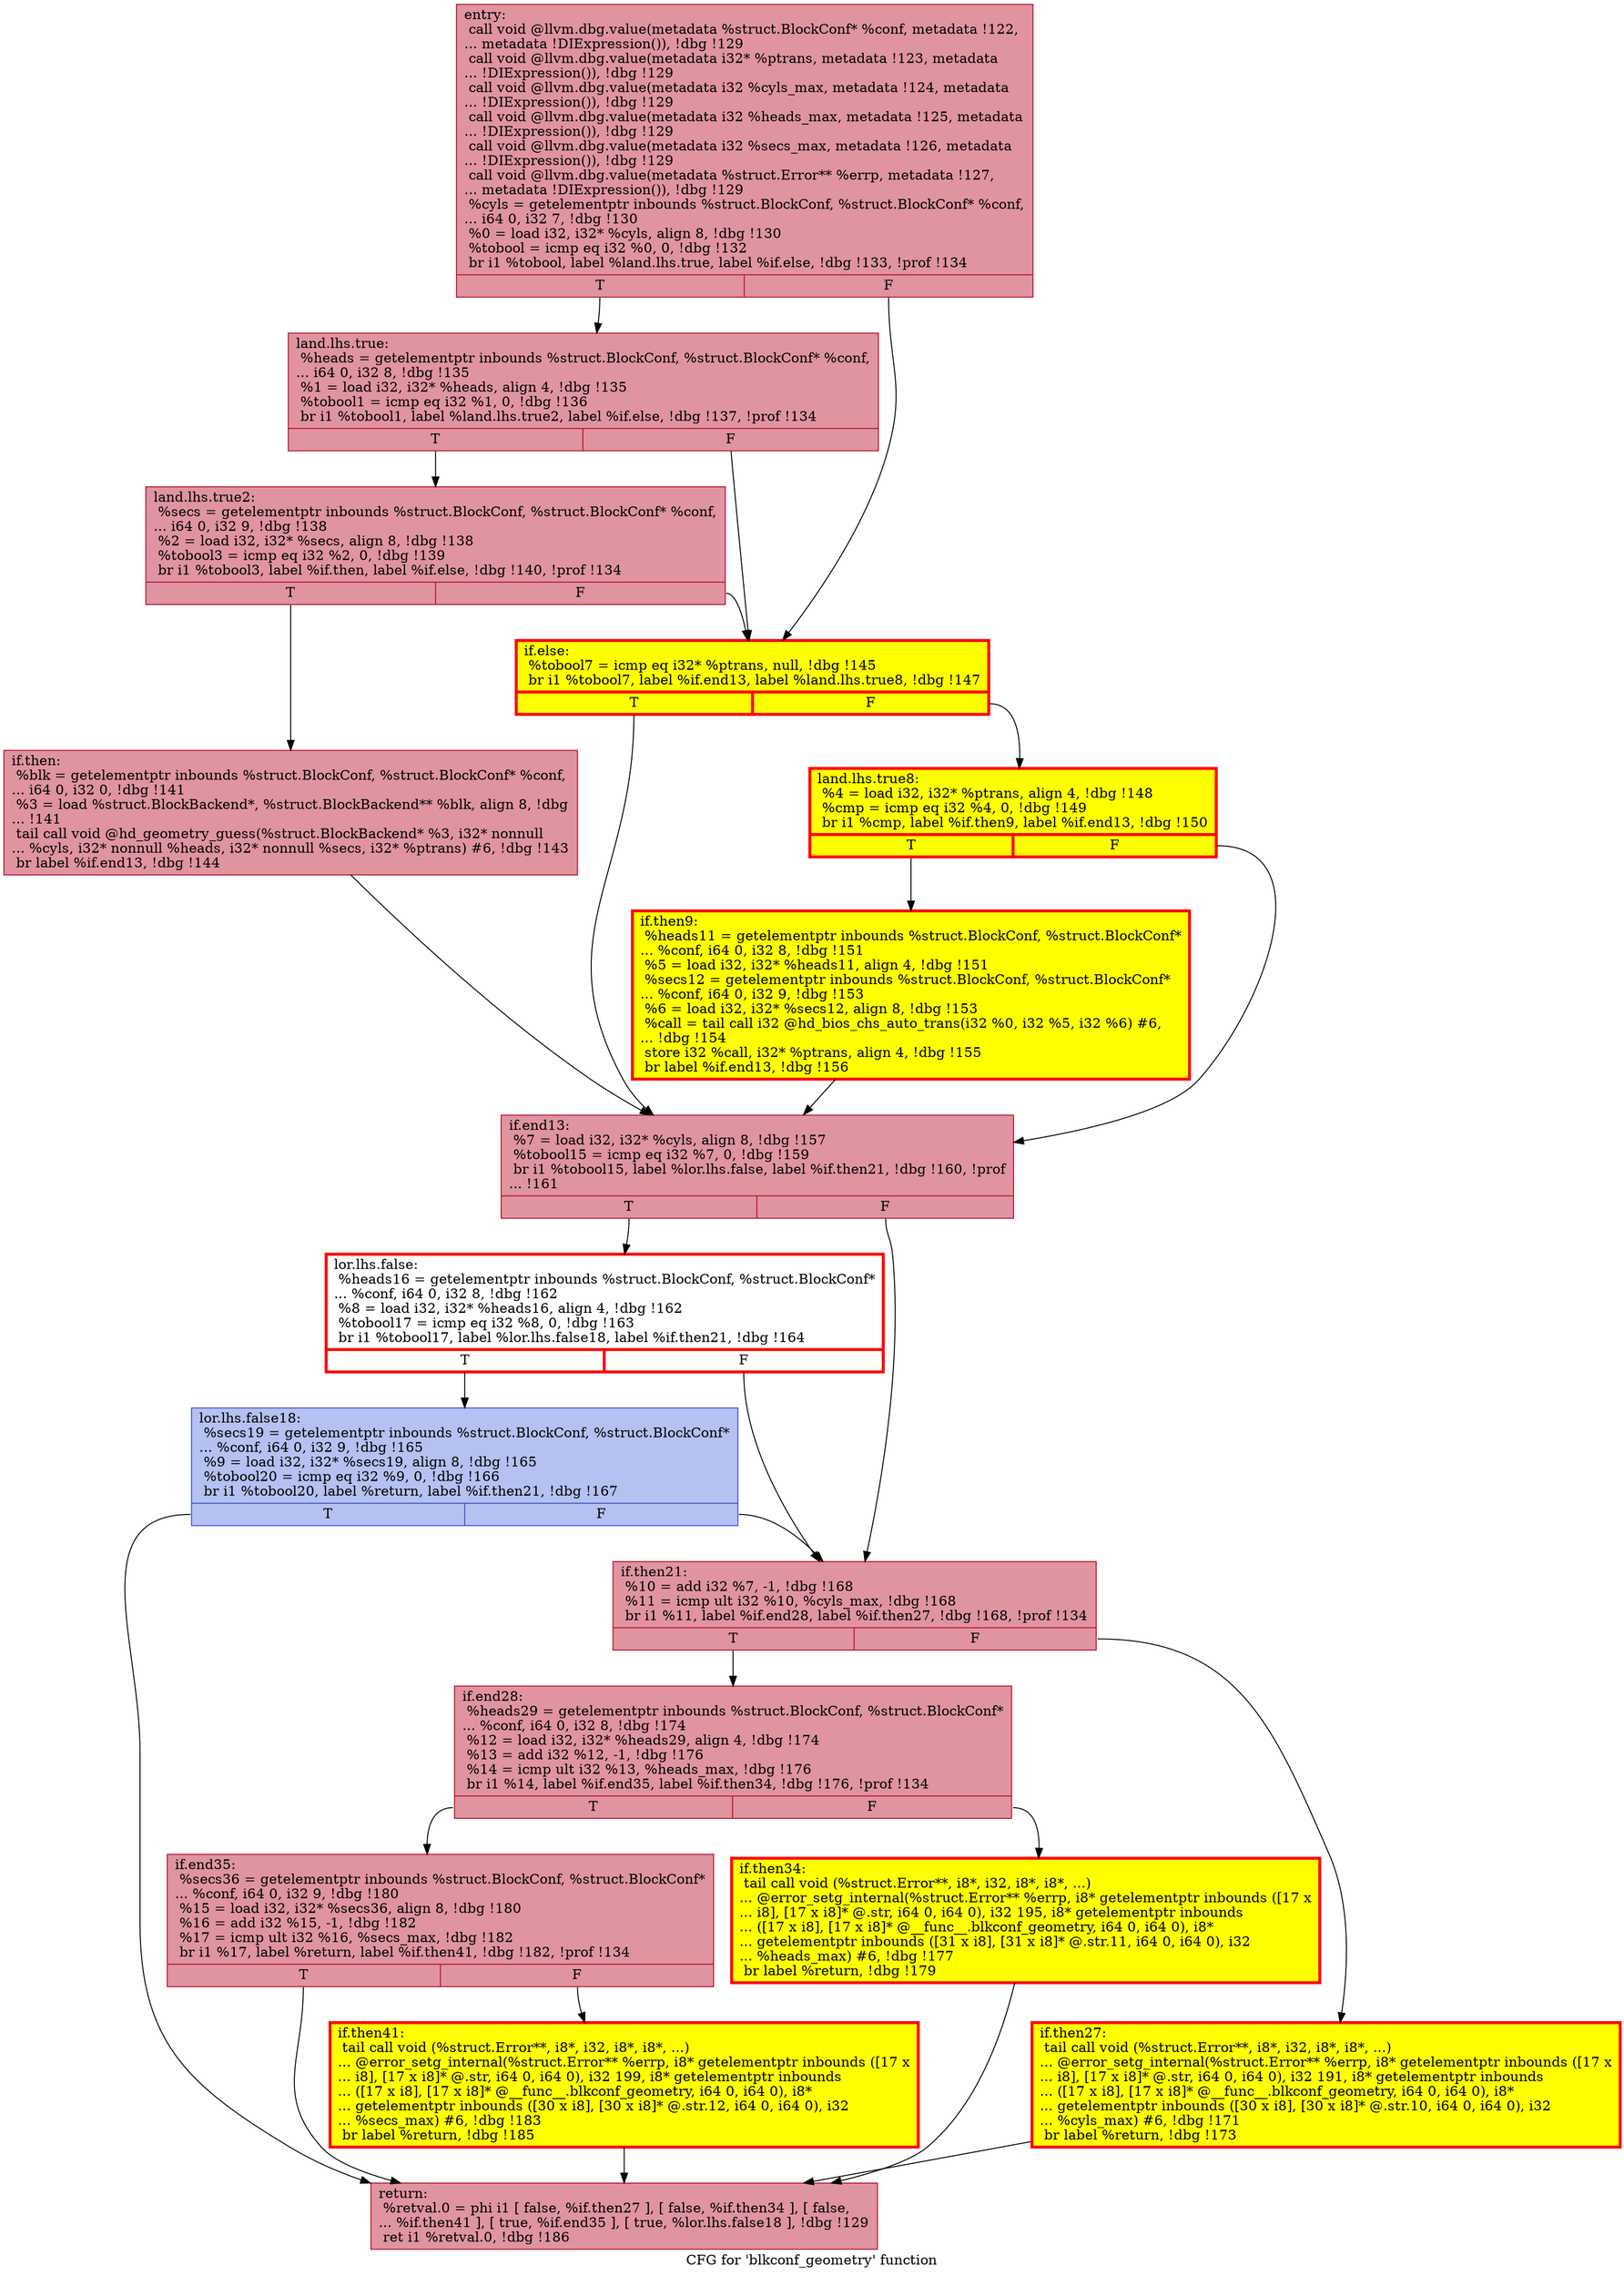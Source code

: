 digraph "CFG for 'blkconf_geometry' function" {
	label="CFG for 'blkconf_geometry' function";

	Node0x5645e66071d0 [shape=record,color="#b70d28ff", style=filled, fillcolor="#b70d2870",label="{entry:\l  call void @llvm.dbg.value(metadata %struct.BlockConf* %conf, metadata !122,\l... metadata !DIExpression()), !dbg !129\l  call void @llvm.dbg.value(metadata i32* %ptrans, metadata !123, metadata\l... !DIExpression()), !dbg !129\l  call void @llvm.dbg.value(metadata i32 %cyls_max, metadata !124, metadata\l... !DIExpression()), !dbg !129\l  call void @llvm.dbg.value(metadata i32 %heads_max, metadata !125, metadata\l... !DIExpression()), !dbg !129\l  call void @llvm.dbg.value(metadata i32 %secs_max, metadata !126, metadata\l... !DIExpression()), !dbg !129\l  call void @llvm.dbg.value(metadata %struct.Error** %errp, metadata !127,\l... metadata !DIExpression()), !dbg !129\l  %cyls = getelementptr inbounds %struct.BlockConf, %struct.BlockConf* %conf,\l... i64 0, i32 7, !dbg !130\l  %0 = load i32, i32* %cyls, align 8, !dbg !130\l  %tobool = icmp eq i32 %0, 0, !dbg !132\l  br i1 %tobool, label %land.lhs.true, label %if.else, !dbg !133, !prof !134\l|{<s0>T|<s1>F}}"];
	Node0x5645e66071d0:s0 -> Node0x5645e661cb90;
	Node0x5645e66071d0:s1 -> Node0x5645e661ca90;
	Node0x5645e661cb90 [shape=record,color="#b70d28ff", style=filled, fillcolor="#b70d2870",label="{land.lhs.true:                                    \l  %heads = getelementptr inbounds %struct.BlockConf, %struct.BlockConf* %conf,\l... i64 0, i32 8, !dbg !135\l  %1 = load i32, i32* %heads, align 4, !dbg !135\l  %tobool1 = icmp eq i32 %1, 0, !dbg !136\l  br i1 %tobool1, label %land.lhs.true2, label %if.else, !dbg !137, !prof !134\l|{<s0>T|<s1>F}}"];
	Node0x5645e661cb90:s0 -> Node0x5645e661cae0;
	Node0x5645e661cb90:s1 -> Node0x5645e661ca90;
	Node0x5645e661cae0 [shape=record,color="#b70d28ff", style=filled, fillcolor="#b70d2870",label="{land.lhs.true2:                                   \l  %secs = getelementptr inbounds %struct.BlockConf, %struct.BlockConf* %conf,\l... i64 0, i32 9, !dbg !138\l  %2 = load i32, i32* %secs, align 8, !dbg !138\l  %tobool3 = icmp eq i32 %2, 0, !dbg !139\l  br i1 %tobool3, label %if.then, label %if.else, !dbg !140, !prof !134\l|{<s0>T|<s1>F}}"];
	Node0x5645e661cae0:s0 -> Node0x5645e661c9f0;
	Node0x5645e661cae0:s1 -> Node0x5645e661ca90;
	Node0x5645e661c9f0 [shape=record,color="#b70d28ff", style=filled, fillcolor="#b70d2870",label="{if.then:                                          \l  %blk = getelementptr inbounds %struct.BlockConf, %struct.BlockConf* %conf,\l... i64 0, i32 0, !dbg !141\l  %3 = load %struct.BlockBackend*, %struct.BlockBackend** %blk, align 8, !dbg\l... !141\l  tail call void @hd_geometry_guess(%struct.BlockBackend* %3, i32* nonnull\l... %cyls, i32* nonnull %heads, i32* nonnull %secs, i32* %ptrans) #6, !dbg !143\l  br label %if.end13, !dbg !144\l}"];
	Node0x5645e661c9f0 -> Node0x5645e661ca40;
	Node0x5645e661ca90 [shape=record,penwidth=3.0, style="filled", color="red", fillcolor="yellow",label="{if.else:                                          \l  %tobool7 = icmp eq i32* %ptrans, null, !dbg !145\l  br i1 %tobool7, label %if.end13, label %land.lhs.true8, !dbg !147\l|{<s0>T|<s1>F}}"];
	Node0x5645e661ca90:s0 -> Node0x5645e661ca40;
	Node0x5645e661ca90:s1 -> Node0x5645e661fca0;
	Node0x5645e661fca0 [shape=record,penwidth=3.0, style="filled", color="red", fillcolor="yellow",label="{land.lhs.true8:                                   \l  %4 = load i32, i32* %ptrans, align 4, !dbg !148\l  %cmp = icmp eq i32 %4, 0, !dbg !149\l  br i1 %cmp, label %if.then9, label %if.end13, !dbg !150\l|{<s0>T|<s1>F}}"];
	Node0x5645e661fca0:s0 -> Node0x5645e661fbe0;
	Node0x5645e661fca0:s1 -> Node0x5645e661ca40;
	Node0x5645e661fbe0 [shape=record,penwidth=3.0, style="filled", color="red", fillcolor="yellow",label="{if.then9:                                         \l  %heads11 = getelementptr inbounds %struct.BlockConf, %struct.BlockConf*\l... %conf, i64 0, i32 8, !dbg !151\l  %5 = load i32, i32* %heads11, align 4, !dbg !151\l  %secs12 = getelementptr inbounds %struct.BlockConf, %struct.BlockConf*\l... %conf, i64 0, i32 9, !dbg !153\l  %6 = load i32, i32* %secs12, align 8, !dbg !153\l  %call = tail call i32 @hd_bios_chs_auto_trans(i32 %0, i32 %5, i32 %6) #6,\l... !dbg !154\l  store i32 %call, i32* %ptrans, align 4, !dbg !155\l  br label %if.end13, !dbg !156\l}"];
	Node0x5645e661fbe0 -> Node0x5645e661ca40;
	Node0x5645e661ca40 [shape=record,color="#b70d28ff", style=filled, fillcolor="#b70d2870",label="{if.end13:                                         \l  %7 = load i32, i32* %cyls, align 8, !dbg !157\l  %tobool15 = icmp eq i32 %7, 0, !dbg !159\l  br i1 %tobool15, label %lor.lhs.false, label %if.then21, !dbg !160, !prof\l... !161\l|{<s0>T|<s1>F}}"];
	Node0x5645e661ca40:s0 -> Node0x5645e66223a0;
	Node0x5645e661ca40:s1 -> Node0x5645e6622250;
	Node0x5645e66223a0 [shape=record,penwidth=3.0, color="red",label="{lor.lhs.false:                                    \l  %heads16 = getelementptr inbounds %struct.BlockConf, %struct.BlockConf*\l... %conf, i64 0, i32 8, !dbg !162\l  %8 = load i32, i32* %heads16, align 4, !dbg !162\l  %tobool17 = icmp eq i32 %8, 0, !dbg !163\l  br i1 %tobool17, label %lor.lhs.false18, label %if.then21, !dbg !164\l|{<s0>T|<s1>F}}"];
	Node0x5645e66223a0:s0 -> Node0x5645e66222f0;
	Node0x5645e66223a0:s1 -> Node0x5645e6622250;
	Node0x5645e66222f0 [shape=record,color="#3d50c3ff", style=filled, fillcolor="#5572df70",label="{lor.lhs.false18:                                  \l  %secs19 = getelementptr inbounds %struct.BlockConf, %struct.BlockConf*\l... %conf, i64 0, i32 9, !dbg !165\l  %9 = load i32, i32* %secs19, align 8, !dbg !165\l  %tobool20 = icmp eq i32 %9, 0, !dbg !166\l  br i1 %tobool20, label %return, label %if.then21, !dbg !167\l|{<s0>T|<s1>F}}"];
	Node0x5645e66222f0:s0 -> Node0x5645e6616ed0;
	Node0x5645e66222f0:s1 -> Node0x5645e6622250;
	Node0x5645e6622250 [shape=record,color="#b70d28ff", style=filled, fillcolor="#b70d2870",label="{if.then21:                                        \l  %10 = add i32 %7, -1, !dbg !168\l  %11 = icmp ult i32 %10, %cyls_max, !dbg !168\l  br i1 %11, label %if.end28, label %if.then27, !dbg !168, !prof !134\l|{<s0>T|<s1>F}}"];
	Node0x5645e6622250:s0 -> Node0x5645e6622fe0;
	Node0x5645e6622250:s1 -> Node0x5645e6622f90;
	Node0x5645e6622f90 [shape=record,penwidth=3.0, style="filled", color="red", fillcolor="yellow",label="{if.then27:                                        \l  tail call void (%struct.Error**, i8*, i32, i8*, i8*, ...)\l... @error_setg_internal(%struct.Error** %errp, i8* getelementptr inbounds ([17 x\l... i8], [17 x i8]* @.str, i64 0, i64 0), i32 191, i8* getelementptr inbounds\l... ([17 x i8], [17 x i8]* @__func__.blkconf_geometry, i64 0, i64 0), i8*\l... getelementptr inbounds ([30 x i8], [30 x i8]* @.str.10, i64 0, i64 0), i32\l... %cyls_max) #6, !dbg !171\l  br label %return, !dbg !173\l}"];
	Node0x5645e6622f90 -> Node0x5645e6616ed0;
	Node0x5645e6622fe0 [shape=record,color="#b70d28ff", style=filled, fillcolor="#b70d2870",label="{if.end28:                                         \l  %heads29 = getelementptr inbounds %struct.BlockConf, %struct.BlockConf*\l... %conf, i64 0, i32 8, !dbg !174\l  %12 = load i32, i32* %heads29, align 4, !dbg !174\l  %13 = add i32 %12, -1, !dbg !176\l  %14 = icmp ult i32 %13, %heads_max, !dbg !176\l  br i1 %14, label %if.end35, label %if.then34, !dbg !176, !prof !134\l|{<s0>T|<s1>F}}"];
	Node0x5645e6622fe0:s0 -> Node0x5645e66245b0;
	Node0x5645e6622fe0:s1 -> Node0x5645e6624190;
	Node0x5645e6624190 [shape=record,penwidth=3.0, style="filled", color="red", fillcolor="yellow",label="{if.then34:                                        \l  tail call void (%struct.Error**, i8*, i32, i8*, i8*, ...)\l... @error_setg_internal(%struct.Error** %errp, i8* getelementptr inbounds ([17 x\l... i8], [17 x i8]* @.str, i64 0, i64 0), i32 195, i8* getelementptr inbounds\l... ([17 x i8], [17 x i8]* @__func__.blkconf_geometry, i64 0, i64 0), i8*\l... getelementptr inbounds ([31 x i8], [31 x i8]* @.str.11, i64 0, i64 0), i32\l... %heads_max) #6, !dbg !177\l  br label %return, !dbg !179\l}"];
	Node0x5645e6624190 -> Node0x5645e6616ed0;
	Node0x5645e66245b0 [shape=record,color="#b70d28ff", style=filled, fillcolor="#b70d2870",label="{if.end35:                                         \l  %secs36 = getelementptr inbounds %struct.BlockConf, %struct.BlockConf*\l... %conf, i64 0, i32 9, !dbg !180\l  %15 = load i32, i32* %secs36, align 8, !dbg !180\l  %16 = add i32 %15, -1, !dbg !182\l  %17 = icmp ult i32 %16, %secs_max, !dbg !182\l  br i1 %17, label %return, label %if.then41, !dbg !182, !prof !134\l|{<s0>T|<s1>F}}"];
	Node0x5645e66245b0:s0 -> Node0x5645e6616ed0;
	Node0x5645e66245b0:s1 -> Node0x5645e6625290;
	Node0x5645e6625290 [shape=record,penwidth=3.0, style="filled", color="red", fillcolor="yellow",label="{if.then41:                                        \l  tail call void (%struct.Error**, i8*, i32, i8*, i8*, ...)\l... @error_setg_internal(%struct.Error** %errp, i8* getelementptr inbounds ([17 x\l... i8], [17 x i8]* @.str, i64 0, i64 0), i32 199, i8* getelementptr inbounds\l... ([17 x i8], [17 x i8]* @__func__.blkconf_geometry, i64 0, i64 0), i8*\l... getelementptr inbounds ([30 x i8], [30 x i8]* @.str.12, i64 0, i64 0), i32\l... %secs_max) #6, !dbg !183\l  br label %return, !dbg !185\l}"];
	Node0x5645e6625290 -> Node0x5645e6616ed0;
	Node0x5645e6616ed0 [shape=record,color="#b70d28ff", style=filled, fillcolor="#b70d2870",label="{return:                                           \l  %retval.0 = phi i1 [ false, %if.then27 ], [ false, %if.then34 ], [ false,\l... %if.then41 ], [ true, %if.end35 ], [ true, %lor.lhs.false18 ], !dbg !129\l  ret i1 %retval.0, !dbg !186\l}"];
}
